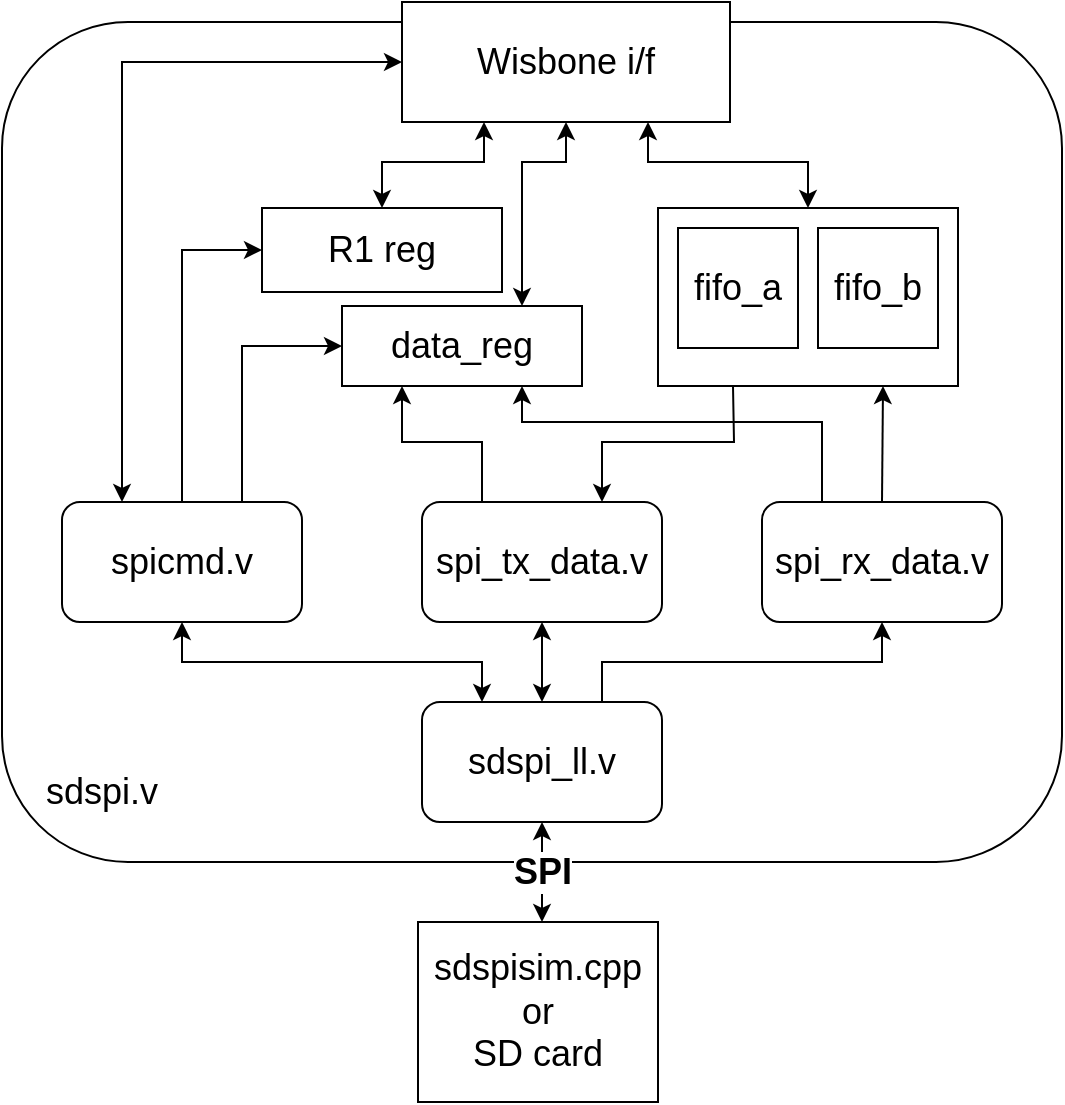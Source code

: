 <mxfile version="19.0.3" type="device"><diagram id="mjNTutjFViH6a52j9fzx" name="Page-1"><mxGraphModel dx="1038" dy="641" grid="1" gridSize="10" guides="1" tooltips="1" connect="1" arrows="1" fold="1" page="1" pageScale="1" pageWidth="850" pageHeight="1100" math="0" shadow="0"><root><mxCell id="0"/><mxCell id="1" parent="0"/><mxCell id="f2PBC1QKqH7fwDlEA0CX-1" value="&amp;nbsp; &amp;nbsp; sdspi.v&lt;br&gt;&amp;nbsp; &amp;nbsp; &amp;nbsp; &amp;nbsp; &amp;nbsp;&amp;nbsp;" style="rounded=1;whiteSpace=wrap;html=1;verticalAlign=bottom;fontSize=18;align=left;" vertex="1" parent="1"><mxGeometry x="190" y="150" width="530" height="420" as="geometry"/></mxCell><mxCell id="f2PBC1QKqH7fwDlEA0CX-8" value="" style="rounded=0;whiteSpace=wrap;html=1;fontSize=18;" vertex="1" parent="1"><mxGeometry x="518" y="243" width="150" height="89" as="geometry"/></mxCell><mxCell id="f2PBC1QKqH7fwDlEA0CX-2" value="sdspi_ll.v" style="rounded=1;whiteSpace=wrap;html=1;fontSize=18;" vertex="1" parent="1"><mxGeometry x="400" y="490" width="120" height="60" as="geometry"/></mxCell><mxCell id="f2PBC1QKqH7fwDlEA0CX-3" value="spicmd.v" style="rounded=1;whiteSpace=wrap;html=1;fontSize=18;" vertex="1" parent="1"><mxGeometry x="220" y="390" width="120" height="60" as="geometry"/></mxCell><mxCell id="f2PBC1QKqH7fwDlEA0CX-5" value="spi_tx_data.v" style="rounded=1;whiteSpace=wrap;html=1;fontSize=18;" vertex="1" parent="1"><mxGeometry x="400" y="390" width="120" height="60" as="geometry"/></mxCell><mxCell id="f2PBC1QKqH7fwDlEA0CX-6" value="spi_rx_data.v" style="rounded=1;whiteSpace=wrap;html=1;fontSize=18;" vertex="1" parent="1"><mxGeometry x="570" y="390" width="120" height="60" as="geometry"/></mxCell><mxCell id="f2PBC1QKqH7fwDlEA0CX-7" value="fifo_a" style="rounded=0;whiteSpace=wrap;html=1;fontSize=18;" vertex="1" parent="1"><mxGeometry x="528" y="253" width="60" height="60" as="geometry"/></mxCell><mxCell id="f2PBC1QKqH7fwDlEA0CX-10" value="" style="endArrow=classic;html=1;rounded=0;fontSize=18;exitX=0.5;exitY=1;exitDx=0;exitDy=0;entryX=0.25;entryY=0;entryDx=0;entryDy=0;startArrow=classic;startFill=1;" edge="1" parent="1" source="f2PBC1QKqH7fwDlEA0CX-3" target="f2PBC1QKqH7fwDlEA0CX-2"><mxGeometry width="50" height="50" relative="1" as="geometry"><mxPoint x="400" y="360" as="sourcePoint"/><mxPoint x="450" y="310" as="targetPoint"/><Array as="points"><mxPoint x="280" y="470"/><mxPoint x="430" y="470"/></Array></mxGeometry></mxCell><mxCell id="f2PBC1QKqH7fwDlEA0CX-12" value="SPI" style="endArrow=classic;startArrow=classic;html=1;rounded=0;fontSize=18;entryX=0.5;entryY=1;entryDx=0;entryDy=0;fontStyle=1" edge="1" parent="1" target="f2PBC1QKqH7fwDlEA0CX-2"><mxGeometry width="50" height="50" relative="1" as="geometry"><mxPoint x="460" y="600" as="sourcePoint"/><mxPoint x="360" y="570" as="targetPoint"/></mxGeometry></mxCell><mxCell id="f2PBC1QKqH7fwDlEA0CX-13" value="" style="endArrow=classic;html=1;rounded=0;fontSize=18;exitX=0.5;exitY=1;exitDx=0;exitDy=0;entryX=0.5;entryY=0;entryDx=0;entryDy=0;startArrow=classic;startFill=1;" edge="1" parent="1" source="f2PBC1QKqH7fwDlEA0CX-5" target="f2PBC1QKqH7fwDlEA0CX-2"><mxGeometry width="50" height="50" relative="1" as="geometry"><mxPoint x="500" y="560" as="sourcePoint"/><mxPoint x="550" y="510" as="targetPoint"/></mxGeometry></mxCell><mxCell id="f2PBC1QKqH7fwDlEA0CX-14" value="" style="endArrow=none;html=1;rounded=0;fontSize=18;exitX=0.5;exitY=1;exitDx=0;exitDy=0;entryX=0.75;entryY=0;entryDx=0;entryDy=0;startArrow=classic;startFill=1;endFill=0;" edge="1" parent="1" source="f2PBC1QKqH7fwDlEA0CX-6" target="f2PBC1QKqH7fwDlEA0CX-2"><mxGeometry width="50" height="50" relative="1" as="geometry"><mxPoint x="560" y="590" as="sourcePoint"/><mxPoint x="610" y="540" as="targetPoint"/><Array as="points"><mxPoint x="630" y="470"/><mxPoint x="490" y="470"/></Array></mxGeometry></mxCell><mxCell id="f2PBC1QKqH7fwDlEA0CX-16" value="" style="endArrow=classic;html=1;rounded=0;fontSize=18;entryX=0.75;entryY=1;entryDx=0;entryDy=0;exitX=0.5;exitY=0;exitDx=0;exitDy=0;" edge="1" parent="1" source="f2PBC1QKqH7fwDlEA0CX-6" target="f2PBC1QKqH7fwDlEA0CX-8"><mxGeometry width="50" height="50" relative="1" as="geometry"><mxPoint x="690" y="370" as="sourcePoint"/><mxPoint x="740" y="320" as="targetPoint"/></mxGeometry></mxCell><mxCell id="f2PBC1QKqH7fwDlEA0CX-17" value="R1 reg" style="rounded=0;whiteSpace=wrap;html=1;fontSize=18;" vertex="1" parent="1"><mxGeometry x="320" y="243" width="120" height="42" as="geometry"/></mxCell><mxCell id="f2PBC1QKqH7fwDlEA0CX-18" value="data_reg" style="rounded=0;whiteSpace=wrap;html=1;fontSize=18;" vertex="1" parent="1"><mxGeometry x="360" y="292" width="120" height="40" as="geometry"/></mxCell><mxCell id="f2PBC1QKqH7fwDlEA0CX-20" value="" style="endArrow=classic;html=1;rounded=0;fontSize=18;exitX=0.5;exitY=0;exitDx=0;exitDy=0;entryX=0;entryY=0.5;entryDx=0;entryDy=0;" edge="1" parent="1" source="f2PBC1QKqH7fwDlEA0CX-3" target="f2PBC1QKqH7fwDlEA0CX-17"><mxGeometry width="50" height="50" relative="1" as="geometry"><mxPoint x="270" y="300" as="sourcePoint"/><mxPoint x="320" y="250" as="targetPoint"/><Array as="points"><mxPoint x="280" y="264"/></Array></mxGeometry></mxCell><mxCell id="f2PBC1QKqH7fwDlEA0CX-21" value="fifo_b" style="rounded=0;whiteSpace=wrap;html=1;fontSize=18;" vertex="1" parent="1"><mxGeometry x="598" y="253" width="60" height="60" as="geometry"/></mxCell><mxCell id="f2PBC1QKqH7fwDlEA0CX-22" value="" style="endArrow=classic;html=1;rounded=0;fontSize=18;exitX=0.25;exitY=1;exitDx=0;exitDy=0;entryX=0.75;entryY=0;entryDx=0;entryDy=0;" edge="1" parent="1" source="f2PBC1QKqH7fwDlEA0CX-8" target="f2PBC1QKqH7fwDlEA0CX-5"><mxGeometry width="50" height="50" relative="1" as="geometry"><mxPoint x="400" y="360" as="sourcePoint"/><mxPoint x="450" y="310" as="targetPoint"/><Array as="points"><mxPoint x="556" y="360"/><mxPoint x="490" y="360"/></Array></mxGeometry></mxCell><mxCell id="f2PBC1QKqH7fwDlEA0CX-23" value="" style="endArrow=classic;html=1;rounded=0;fontSize=18;entryX=0;entryY=0.5;entryDx=0;entryDy=0;exitX=0.75;exitY=0;exitDx=0;exitDy=0;" edge="1" parent="1" source="f2PBC1QKqH7fwDlEA0CX-3" target="f2PBC1QKqH7fwDlEA0CX-18"><mxGeometry width="50" height="50" relative="1" as="geometry"><mxPoint x="310" y="380" as="sourcePoint"/><mxPoint x="360" y="330" as="targetPoint"/><Array as="points"><mxPoint x="310" y="312"/></Array></mxGeometry></mxCell><mxCell id="f2PBC1QKqH7fwDlEA0CX-24" value="Wisbone i/f" style="rounded=0;whiteSpace=wrap;html=1;fontSize=18;" vertex="1" parent="1"><mxGeometry x="390" y="140" width="164" height="60" as="geometry"/></mxCell><mxCell id="f2PBC1QKqH7fwDlEA0CX-25" value="" style="endArrow=classic;html=1;rounded=0;fontSize=18;exitX=0.5;exitY=1;exitDx=0;exitDy=0;entryX=0.75;entryY=0;entryDx=0;entryDy=0;startArrow=classic;startFill=1;" edge="1" parent="1" source="f2PBC1QKqH7fwDlEA0CX-24" target="f2PBC1QKqH7fwDlEA0CX-18"><mxGeometry width="50" height="50" relative="1" as="geometry"><mxPoint x="640" y="210" as="sourcePoint"/><mxPoint x="690" y="160" as="targetPoint"/><Array as="points"><mxPoint x="472" y="220"/><mxPoint x="450" y="220"/></Array></mxGeometry></mxCell><mxCell id="f2PBC1QKqH7fwDlEA0CX-26" value="" style="endArrow=classic;html=1;rounded=0;fontSize=18;exitX=0.25;exitY=1;exitDx=0;exitDy=0;entryX=0.5;entryY=0;entryDx=0;entryDy=0;startArrow=classic;startFill=1;" edge="1" parent="1" source="f2PBC1QKqH7fwDlEA0CX-24" target="f2PBC1QKqH7fwDlEA0CX-17"><mxGeometry width="50" height="50" relative="1" as="geometry"><mxPoint x="400" y="360" as="sourcePoint"/><mxPoint x="450" y="310" as="targetPoint"/><Array as="points"><mxPoint x="431" y="220"/><mxPoint x="380" y="220"/></Array></mxGeometry></mxCell><mxCell id="f2PBC1QKqH7fwDlEA0CX-28" value="" style="endArrow=classic;startArrow=classic;html=1;rounded=0;fontSize=18;exitX=0.75;exitY=1;exitDx=0;exitDy=0;entryX=0.5;entryY=0;entryDx=0;entryDy=0;" edge="1" parent="1" source="f2PBC1QKqH7fwDlEA0CX-24" target="f2PBC1QKqH7fwDlEA0CX-8"><mxGeometry width="50" height="50" relative="1" as="geometry"><mxPoint x="690" y="200" as="sourcePoint"/><mxPoint x="600" y="240" as="targetPoint"/><Array as="points"><mxPoint x="513" y="220"/><mxPoint x="593" y="220"/></Array></mxGeometry></mxCell><mxCell id="f2PBC1QKqH7fwDlEA0CX-29" value="" style="endArrow=classic;html=1;rounded=0;fontSize=18;entryX=0.25;entryY=0;entryDx=0;entryDy=0;exitX=0;exitY=0.5;exitDx=0;exitDy=0;startArrow=classic;startFill=1;" edge="1" parent="1" source="f2PBC1QKqH7fwDlEA0CX-24" target="f2PBC1QKqH7fwDlEA0CX-3"><mxGeometry width="50" height="50" relative="1" as="geometry"><mxPoint x="140" y="430" as="sourcePoint"/><mxPoint x="190" y="380" as="targetPoint"/><Array as="points"><mxPoint x="250" y="170"/></Array></mxGeometry></mxCell><mxCell id="f2PBC1QKqH7fwDlEA0CX-30" value="sdspisim.cpp&lt;br&gt;or&lt;br&gt;SD card" style="rounded=0;whiteSpace=wrap;html=1;fontSize=18;" vertex="1" parent="1"><mxGeometry x="398" y="600" width="120" height="90" as="geometry"/></mxCell><mxCell id="f2PBC1QKqH7fwDlEA0CX-31" value="" style="endArrow=classic;html=1;rounded=0;fontSize=18;entryX=0.25;entryY=1;entryDx=0;entryDy=0;exitX=0.25;exitY=0;exitDx=0;exitDy=0;" edge="1" parent="1" source="f2PBC1QKqH7fwDlEA0CX-5" target="f2PBC1QKqH7fwDlEA0CX-18"><mxGeometry width="50" height="50" relative="1" as="geometry"><mxPoint x="20" y="510" as="sourcePoint"/><mxPoint x="70" y="460" as="targetPoint"/><Array as="points"><mxPoint x="430" y="360"/><mxPoint x="390" y="360"/></Array></mxGeometry></mxCell><mxCell id="f2PBC1QKqH7fwDlEA0CX-32" value="" style="endArrow=classic;html=1;rounded=0;fontSize=18;entryX=0.75;entryY=1;entryDx=0;entryDy=0;exitX=0.25;exitY=0;exitDx=0;exitDy=0;" edge="1" parent="1" source="f2PBC1QKqH7fwDlEA0CX-6" target="f2PBC1QKqH7fwDlEA0CX-18"><mxGeometry width="50" height="50" relative="1" as="geometry"><mxPoint x="60" y="510" as="sourcePoint"/><mxPoint x="110" y="460" as="targetPoint"/><Array as="points"><mxPoint x="600" y="350"/><mxPoint x="450" y="350"/></Array></mxGeometry></mxCell></root></mxGraphModel></diagram></mxfile>